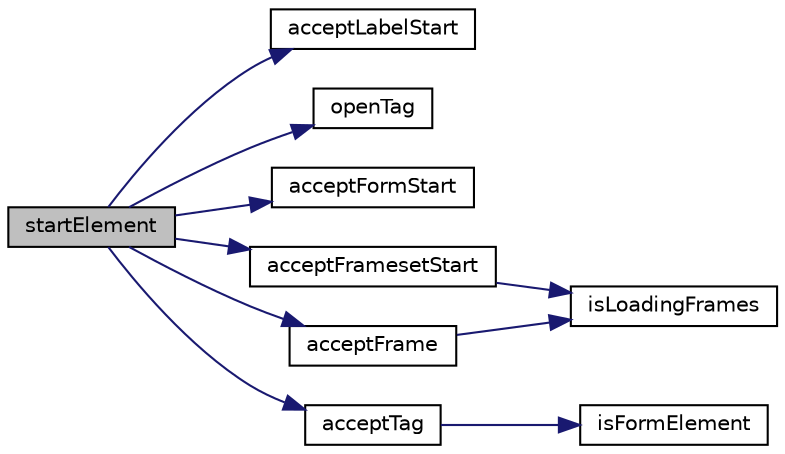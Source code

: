 digraph "startElement"
{
  edge [fontname="Helvetica",fontsize="10",labelfontname="Helvetica",labelfontsize="10"];
  node [fontname="Helvetica",fontsize="10",shape=record];
  rankdir="LR";
  Node1 [label="startElement",height=0.2,width=0.4,color="black", fillcolor="grey75", style="filled" fontcolor="black"];
  Node1 -> Node2 [color="midnightblue",fontsize="10",style="solid",fontname="Helvetica"];
  Node2 [label="acceptLabelStart",height=0.2,width=0.4,color="black", fillcolor="white", style="filled",URL="$class_simple_php_page_builder.html#aa8581c58282ada481faac2aeeaaadfb5"];
  Node1 -> Node3 [color="midnightblue",fontsize="10",style="solid",fontname="Helvetica"];
  Node3 [label="openTag",height=0.2,width=0.4,color="black", fillcolor="white", style="filled",URL="$class_simple_php_page_builder.html#a8ee6e9a96f261f6cab96828f8a5bc852"];
  Node1 -> Node4 [color="midnightblue",fontsize="10",style="solid",fontname="Helvetica"];
  Node4 [label="acceptFormStart",height=0.2,width=0.4,color="black", fillcolor="white", style="filled",URL="$class_simple_php_page_builder.html#a34f6198a42a6157d8b3db6da9516bc95"];
  Node1 -> Node5 [color="midnightblue",fontsize="10",style="solid",fontname="Helvetica"];
  Node5 [label="acceptFramesetStart",height=0.2,width=0.4,color="black", fillcolor="white", style="filled",URL="$class_simple_php_page_builder.html#a8802c172b7e3aaa632e2e56d1662b6fe"];
  Node5 -> Node6 [color="midnightblue",fontsize="10",style="solid",fontname="Helvetica"];
  Node6 [label="isLoadingFrames",height=0.2,width=0.4,color="black", fillcolor="white", style="filled",URL="$class_simple_php_page_builder.html#ac9a69b76e28a2946ae572f539c27eeed"];
  Node1 -> Node7 [color="midnightblue",fontsize="10",style="solid",fontname="Helvetica"];
  Node7 [label="acceptFrame",height=0.2,width=0.4,color="black", fillcolor="white", style="filled",URL="$class_simple_php_page_builder.html#aee4ac638286603825ab4d3300e3db602"];
  Node7 -> Node6 [color="midnightblue",fontsize="10",style="solid",fontname="Helvetica"];
  Node1 -> Node8 [color="midnightblue",fontsize="10",style="solid",fontname="Helvetica"];
  Node8 [label="acceptTag",height=0.2,width=0.4,color="black", fillcolor="white", style="filled",URL="$class_simple_php_page_builder.html#a71d20dc2767027fbe07dcb4794e091ca"];
  Node8 -> Node9 [color="midnightblue",fontsize="10",style="solid",fontname="Helvetica"];
  Node9 [label="isFormElement",height=0.2,width=0.4,color="black", fillcolor="white", style="filled",URL="$class_simple_php_page_builder.html#a016d80af5e3c7ad03939309a43fe88b1"];
}

